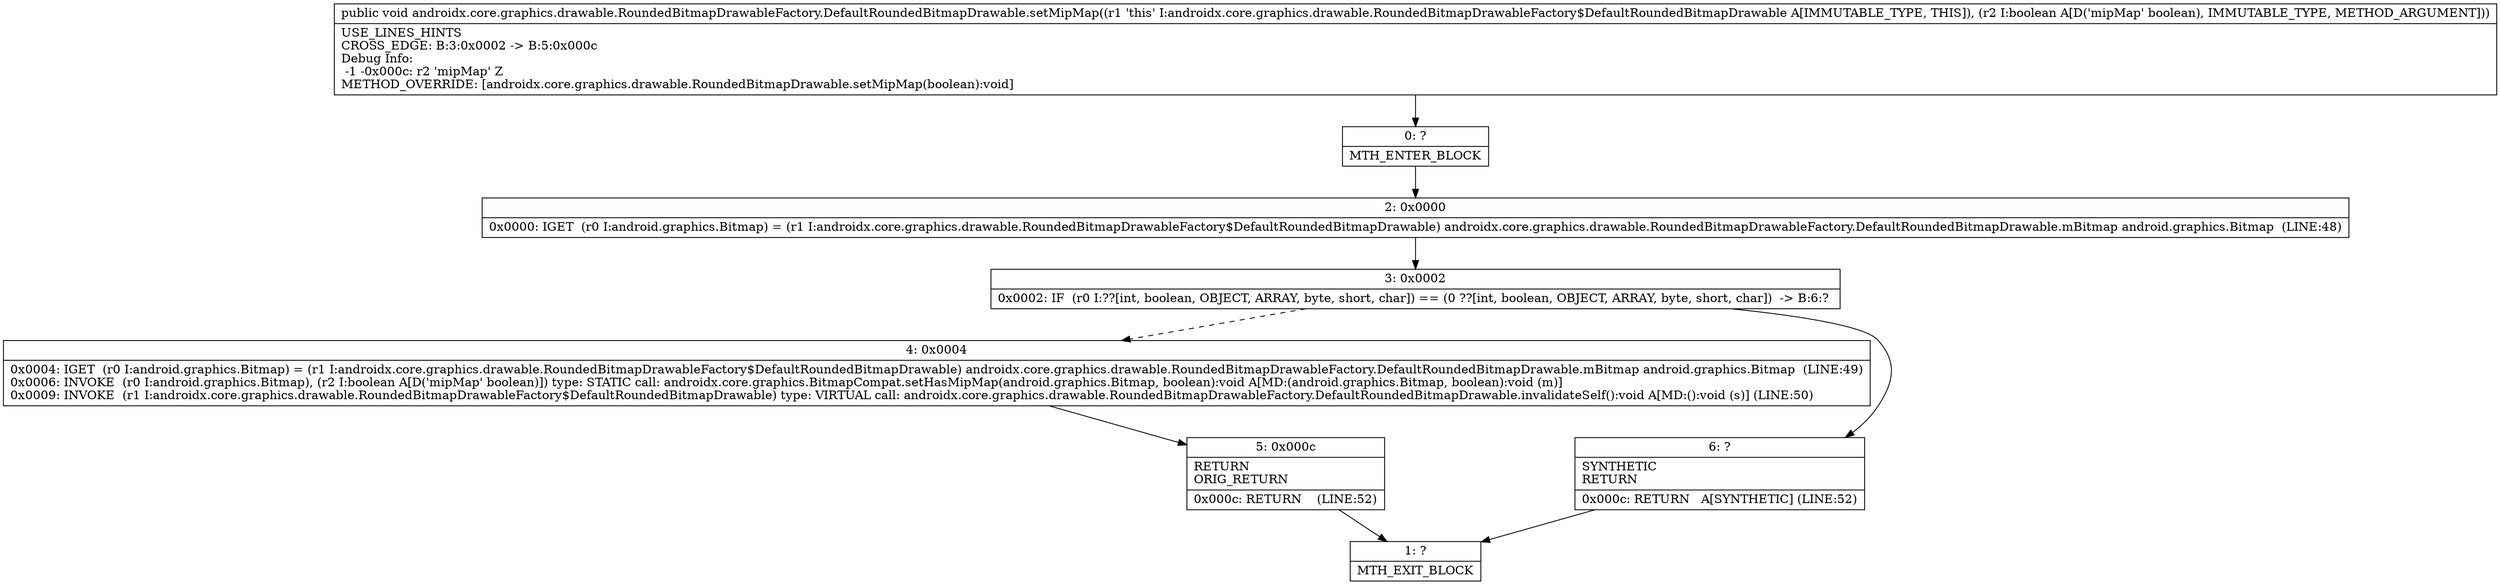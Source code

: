digraph "CFG forandroidx.core.graphics.drawable.RoundedBitmapDrawableFactory.DefaultRoundedBitmapDrawable.setMipMap(Z)V" {
Node_0 [shape=record,label="{0\:\ ?|MTH_ENTER_BLOCK\l}"];
Node_2 [shape=record,label="{2\:\ 0x0000|0x0000: IGET  (r0 I:android.graphics.Bitmap) = (r1 I:androidx.core.graphics.drawable.RoundedBitmapDrawableFactory$DefaultRoundedBitmapDrawable) androidx.core.graphics.drawable.RoundedBitmapDrawableFactory.DefaultRoundedBitmapDrawable.mBitmap android.graphics.Bitmap  (LINE:48)\l}"];
Node_3 [shape=record,label="{3\:\ 0x0002|0x0002: IF  (r0 I:??[int, boolean, OBJECT, ARRAY, byte, short, char]) == (0 ??[int, boolean, OBJECT, ARRAY, byte, short, char])  \-\> B:6:? \l}"];
Node_4 [shape=record,label="{4\:\ 0x0004|0x0004: IGET  (r0 I:android.graphics.Bitmap) = (r1 I:androidx.core.graphics.drawable.RoundedBitmapDrawableFactory$DefaultRoundedBitmapDrawable) androidx.core.graphics.drawable.RoundedBitmapDrawableFactory.DefaultRoundedBitmapDrawable.mBitmap android.graphics.Bitmap  (LINE:49)\l0x0006: INVOKE  (r0 I:android.graphics.Bitmap), (r2 I:boolean A[D('mipMap' boolean)]) type: STATIC call: androidx.core.graphics.BitmapCompat.setHasMipMap(android.graphics.Bitmap, boolean):void A[MD:(android.graphics.Bitmap, boolean):void (m)]\l0x0009: INVOKE  (r1 I:androidx.core.graphics.drawable.RoundedBitmapDrawableFactory$DefaultRoundedBitmapDrawable) type: VIRTUAL call: androidx.core.graphics.drawable.RoundedBitmapDrawableFactory.DefaultRoundedBitmapDrawable.invalidateSelf():void A[MD:():void (s)] (LINE:50)\l}"];
Node_5 [shape=record,label="{5\:\ 0x000c|RETURN\lORIG_RETURN\l|0x000c: RETURN    (LINE:52)\l}"];
Node_1 [shape=record,label="{1\:\ ?|MTH_EXIT_BLOCK\l}"];
Node_6 [shape=record,label="{6\:\ ?|SYNTHETIC\lRETURN\l|0x000c: RETURN   A[SYNTHETIC] (LINE:52)\l}"];
MethodNode[shape=record,label="{public void androidx.core.graphics.drawable.RoundedBitmapDrawableFactory.DefaultRoundedBitmapDrawable.setMipMap((r1 'this' I:androidx.core.graphics.drawable.RoundedBitmapDrawableFactory$DefaultRoundedBitmapDrawable A[IMMUTABLE_TYPE, THIS]), (r2 I:boolean A[D('mipMap' boolean), IMMUTABLE_TYPE, METHOD_ARGUMENT]))  | USE_LINES_HINTS\lCROSS_EDGE: B:3:0x0002 \-\> B:5:0x000c\lDebug Info:\l  \-1 \-0x000c: r2 'mipMap' Z\lMETHOD_OVERRIDE: [androidx.core.graphics.drawable.RoundedBitmapDrawable.setMipMap(boolean):void]\l}"];
MethodNode -> Node_0;Node_0 -> Node_2;
Node_2 -> Node_3;
Node_3 -> Node_4[style=dashed];
Node_3 -> Node_6;
Node_4 -> Node_5;
Node_5 -> Node_1;
Node_6 -> Node_1;
}

